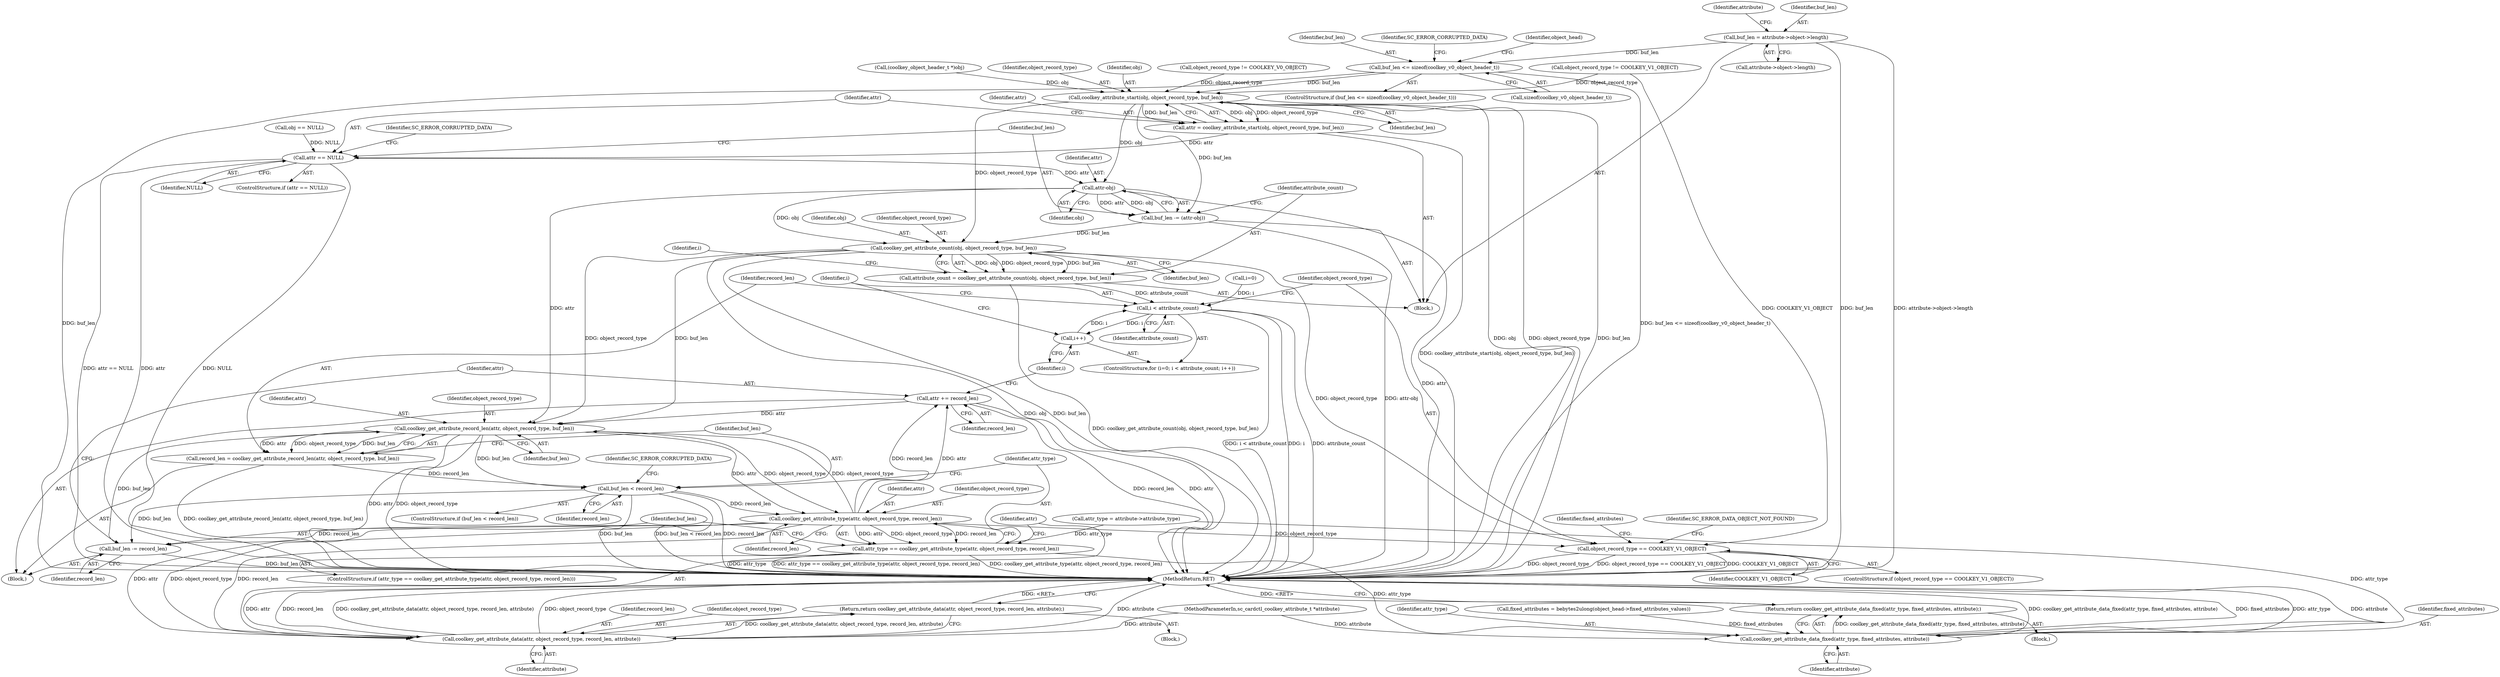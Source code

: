 digraph "0_OpenSC_8fe377e93b4b56060e5bbfb6f3142ceaeca744fa_4@pointer" {
"1000135" [label="(Call,buf_len = attribute->object->length)"];
"1000196" [label="(Call,buf_len <= sizeof(coolkey_v0_object_header_t))"];
"1000226" [label="(Call,coolkey_attribute_start(obj, object_record_type, buf_len))"];
"1000224" [label="(Call,attr = coolkey_attribute_start(obj, object_record_type, buf_len))"];
"1000231" [label="(Call,attr == NULL)"];
"1000239" [label="(Call,attr-obj)"];
"1000237" [label="(Call,buf_len -= (attr-obj))"];
"1000244" [label="(Call,coolkey_get_attribute_count(obj, object_record_type, buf_len))"];
"1000242" [label="(Call,attribute_count = coolkey_get_attribute_count(obj, object_record_type, buf_len))"];
"1000252" [label="(Call,i < attribute_count)"];
"1000255" [label="(Call,i++)"];
"1000261" [label="(Call,coolkey_get_attribute_record_len(attr, object_record_type, buf_len))"];
"1000259" [label="(Call,record_len = coolkey_get_attribute_record_len(attr, object_record_type, buf_len))"];
"1000266" [label="(Call,buf_len < record_len)"];
"1000275" [label="(Call,coolkey_get_attribute_type(attr, object_record_type, record_len))"];
"1000273" [label="(Call,attr_type == coolkey_get_attribute_type(attr, object_record_type, record_len))"];
"1000305" [label="(Call,coolkey_get_attribute_data_fixed(attr_type, fixed_attributes, attribute))"];
"1000304" [label="(Return,return coolkey_get_attribute_data_fixed(attr_type, fixed_attributes, attribute);)"];
"1000281" [label="(Call,coolkey_get_attribute_data(attr, object_record_type, record_len, attribute))"];
"1000280" [label="(Return,return coolkey_get_attribute_data(attr, object_record_type, record_len, attribute);)"];
"1000286" [label="(Call,buf_len -= record_len)"];
"1000289" [label="(Call,attr += record_len)"];
"1000293" [label="(Call,object_record_type == COOLKEY_V1_OBJECT)"];
"1000205" [label="(Call,(coolkey_object_header_t *)obj)"];
"1000287" [label="(Identifier,buf_len)"];
"1000195" [label="(ControlStructure,if (buf_len <= sizeof(coolkey_v0_object_header_t)))"];
"1000227" [label="(Identifier,obj)"];
"1000294" [label="(Identifier,object_record_type)"];
"1000293" [label="(Call,object_record_type == COOLKEY_V1_OBJECT)"];
"1000218" [label="(Call,object_record_type != COOLKEY_V0_OBJECT)"];
"1000307" [label="(Identifier,fixed_attributes)"];
"1000259" [label="(Call,record_len = coolkey_get_attribute_record_len(attr, object_record_type, buf_len))"];
"1000284" [label="(Identifier,record_len)"];
"1000240" [label="(Identifier,attr)"];
"1000161" [label="(Call,obj == NULL)"];
"1000276" [label="(Identifier,attr)"];
"1000281" [label="(Call,coolkey_get_attribute_data(attr, object_record_type, record_len, attribute))"];
"1000272" [label="(ControlStructure,if (attr_type == coolkey_get_attribute_type(attr, object_record_type, record_len)))"];
"1000204" [label="(Identifier,object_head)"];
"1000305" [label="(Call,coolkey_get_attribute_data_fixed(attr_type, fixed_attributes, attribute))"];
"1000295" [label="(Identifier,COOLKEY_V1_OBJECT)"];
"1000248" [label="(ControlStructure,for (i=0; i < attribute_count; i++))"];
"1000290" [label="(Identifier,attr)"];
"1000291" [label="(Identifier,record_len)"];
"1000114" [label="(Block,)"];
"1000273" [label="(Call,attr_type == coolkey_get_attribute_type(attr, object_record_type, record_len))"];
"1000147" [label="(Identifier,attribute)"];
"1000254" [label="(Identifier,attribute_count)"];
"1000253" [label="(Identifier,i)"];
"1000236" [label="(Identifier,SC_ERROR_CORRUPTED_DATA)"];
"1000296" [label="(Block,)"];
"1000113" [label="(MethodParameterIn,sc_cardctl_coolkey_attribute_t *attribute)"];
"1000225" [label="(Identifier,attr)"];
"1000299" [label="(Identifier,fixed_attributes)"];
"1000267" [label="(Identifier,buf_len)"];
"1000285" [label="(Identifier,attribute)"];
"1000288" [label="(Identifier,record_len)"];
"1000250" [label="(Identifier,i)"];
"1000232" [label="(Identifier,attr)"];
"1000238" [label="(Identifier,buf_len)"];
"1000255" [label="(Call,i++)"];
"1000197" [label="(Identifier,buf_len)"];
"1000268" [label="(Identifier,record_len)"];
"1000306" [label="(Identifier,attr_type)"];
"1000274" [label="(Identifier,attr_type)"];
"1000280" [label="(Return,return coolkey_get_attribute_data(attr, object_record_type, record_len, attribute);)"];
"1000249" [label="(Call,i=0)"];
"1000298" [label="(Call,fixed_attributes = bebytes2ulong(object_head->fixed_attributes_values))"];
"1000226" [label="(Call,coolkey_attribute_start(obj, object_record_type, buf_len))"];
"1000233" [label="(Identifier,NULL)"];
"1000237" [label="(Call,buf_len -= (attr-obj))"];
"1000277" [label="(Identifier,object_record_type)"];
"1000241" [label="(Identifier,obj)"];
"1000257" [label="(Block,)"];
"1000252" [label="(Call,i < attribute_count)"];
"1000265" [label="(ControlStructure,if (buf_len < record_len))"];
"1000262" [label="(Identifier,attr)"];
"1000244" [label="(Call,coolkey_get_attribute_count(obj, object_record_type, buf_len))"];
"1000243" [label="(Identifier,attribute_count)"];
"1000137" [label="(Call,attribute->object->length)"];
"1000215" [label="(Call,object_record_type != COOLKEY_V1_OBJECT)"];
"1000198" [label="(Call,sizeof(coolkey_v0_object_header_t))"];
"1000231" [label="(Call,attr == NULL)"];
"1000286" [label="(Call,buf_len -= record_len)"];
"1000230" [label="(ControlStructure,if (attr == NULL))"];
"1000279" [label="(Block,)"];
"1000135" [label="(Call,buf_len = attribute->object->length)"];
"1000282" [label="(Identifier,attr)"];
"1000260" [label="(Identifier,record_len)"];
"1000228" [label="(Identifier,object_record_type)"];
"1000246" [label="(Identifier,object_record_type)"];
"1000245" [label="(Identifier,obj)"];
"1000261" [label="(Call,coolkey_get_attribute_record_len(attr, object_record_type, buf_len))"];
"1000275" [label="(Call,coolkey_get_attribute_type(attr, object_record_type, record_len))"];
"1000229" [label="(Identifier,buf_len)"];
"1000256" [label="(Identifier,i)"];
"1000278" [label="(Identifier,record_len)"];
"1000196" [label="(Call,buf_len <= sizeof(coolkey_v0_object_header_t))"];
"1000117" [label="(Call,attr_type = attribute->attribute_type)"];
"1000224" [label="(Call,attr = coolkey_attribute_start(obj, object_record_type, buf_len))"];
"1000271" [label="(Identifier,SC_ERROR_CORRUPTED_DATA)"];
"1000311" [label="(MethodReturn,RET)"];
"1000202" [label="(Identifier,SC_ERROR_CORRUPTED_DATA)"];
"1000239" [label="(Call,attr-obj)"];
"1000308" [label="(Identifier,attribute)"];
"1000242" [label="(Call,attribute_count = coolkey_get_attribute_count(obj, object_record_type, buf_len))"];
"1000289" [label="(Call,attr += record_len)"];
"1000264" [label="(Identifier,buf_len)"];
"1000292" [label="(ControlStructure,if (object_record_type == COOLKEY_V1_OBJECT))"];
"1000310" [label="(Identifier,SC_ERROR_DATA_OBJECT_NOT_FOUND)"];
"1000304" [label="(Return,return coolkey_get_attribute_data_fixed(attr_type, fixed_attributes, attribute);)"];
"1000247" [label="(Identifier,buf_len)"];
"1000266" [label="(Call,buf_len < record_len)"];
"1000283" [label="(Identifier,object_record_type)"];
"1000263" [label="(Identifier,object_record_type)"];
"1000136" [label="(Identifier,buf_len)"];
"1000135" -> "1000114"  [label="AST: "];
"1000135" -> "1000137"  [label="CFG: "];
"1000136" -> "1000135"  [label="AST: "];
"1000137" -> "1000135"  [label="AST: "];
"1000147" -> "1000135"  [label="CFG: "];
"1000135" -> "1000311"  [label="DDG: buf_len"];
"1000135" -> "1000311"  [label="DDG: attribute->object->length"];
"1000135" -> "1000196"  [label="DDG: buf_len"];
"1000196" -> "1000195"  [label="AST: "];
"1000196" -> "1000198"  [label="CFG: "];
"1000197" -> "1000196"  [label="AST: "];
"1000198" -> "1000196"  [label="AST: "];
"1000202" -> "1000196"  [label="CFG: "];
"1000204" -> "1000196"  [label="CFG: "];
"1000196" -> "1000311"  [label="DDG: buf_len"];
"1000196" -> "1000311"  [label="DDG: buf_len <= sizeof(coolkey_v0_object_header_t)"];
"1000196" -> "1000226"  [label="DDG: buf_len"];
"1000226" -> "1000224"  [label="AST: "];
"1000226" -> "1000229"  [label="CFG: "];
"1000227" -> "1000226"  [label="AST: "];
"1000228" -> "1000226"  [label="AST: "];
"1000229" -> "1000226"  [label="AST: "];
"1000224" -> "1000226"  [label="CFG: "];
"1000226" -> "1000311"  [label="DDG: obj"];
"1000226" -> "1000311"  [label="DDG: object_record_type"];
"1000226" -> "1000311"  [label="DDG: buf_len"];
"1000226" -> "1000224"  [label="DDG: obj"];
"1000226" -> "1000224"  [label="DDG: object_record_type"];
"1000226" -> "1000224"  [label="DDG: buf_len"];
"1000205" -> "1000226"  [label="DDG: obj"];
"1000215" -> "1000226"  [label="DDG: object_record_type"];
"1000218" -> "1000226"  [label="DDG: object_record_type"];
"1000226" -> "1000237"  [label="DDG: buf_len"];
"1000226" -> "1000239"  [label="DDG: obj"];
"1000226" -> "1000244"  [label="DDG: object_record_type"];
"1000224" -> "1000114"  [label="AST: "];
"1000225" -> "1000224"  [label="AST: "];
"1000232" -> "1000224"  [label="CFG: "];
"1000224" -> "1000311"  [label="DDG: coolkey_attribute_start(obj, object_record_type, buf_len)"];
"1000224" -> "1000231"  [label="DDG: attr"];
"1000231" -> "1000230"  [label="AST: "];
"1000231" -> "1000233"  [label="CFG: "];
"1000232" -> "1000231"  [label="AST: "];
"1000233" -> "1000231"  [label="AST: "];
"1000236" -> "1000231"  [label="CFG: "];
"1000238" -> "1000231"  [label="CFG: "];
"1000231" -> "1000311"  [label="DDG: NULL"];
"1000231" -> "1000311"  [label="DDG: attr == NULL"];
"1000231" -> "1000311"  [label="DDG: attr"];
"1000161" -> "1000231"  [label="DDG: NULL"];
"1000231" -> "1000239"  [label="DDG: attr"];
"1000239" -> "1000237"  [label="AST: "];
"1000239" -> "1000241"  [label="CFG: "];
"1000240" -> "1000239"  [label="AST: "];
"1000241" -> "1000239"  [label="AST: "];
"1000237" -> "1000239"  [label="CFG: "];
"1000239" -> "1000311"  [label="DDG: attr"];
"1000239" -> "1000237"  [label="DDG: attr"];
"1000239" -> "1000237"  [label="DDG: obj"];
"1000239" -> "1000244"  [label="DDG: obj"];
"1000239" -> "1000261"  [label="DDG: attr"];
"1000237" -> "1000114"  [label="AST: "];
"1000238" -> "1000237"  [label="AST: "];
"1000243" -> "1000237"  [label="CFG: "];
"1000237" -> "1000311"  [label="DDG: attr-obj"];
"1000237" -> "1000244"  [label="DDG: buf_len"];
"1000244" -> "1000242"  [label="AST: "];
"1000244" -> "1000247"  [label="CFG: "];
"1000245" -> "1000244"  [label="AST: "];
"1000246" -> "1000244"  [label="AST: "];
"1000247" -> "1000244"  [label="AST: "];
"1000242" -> "1000244"  [label="CFG: "];
"1000244" -> "1000311"  [label="DDG: obj"];
"1000244" -> "1000311"  [label="DDG: buf_len"];
"1000244" -> "1000242"  [label="DDG: obj"];
"1000244" -> "1000242"  [label="DDG: object_record_type"];
"1000244" -> "1000242"  [label="DDG: buf_len"];
"1000244" -> "1000261"  [label="DDG: object_record_type"];
"1000244" -> "1000261"  [label="DDG: buf_len"];
"1000244" -> "1000293"  [label="DDG: object_record_type"];
"1000242" -> "1000114"  [label="AST: "];
"1000243" -> "1000242"  [label="AST: "];
"1000250" -> "1000242"  [label="CFG: "];
"1000242" -> "1000311"  [label="DDG: coolkey_get_attribute_count(obj, object_record_type, buf_len)"];
"1000242" -> "1000252"  [label="DDG: attribute_count"];
"1000252" -> "1000248"  [label="AST: "];
"1000252" -> "1000254"  [label="CFG: "];
"1000253" -> "1000252"  [label="AST: "];
"1000254" -> "1000252"  [label="AST: "];
"1000260" -> "1000252"  [label="CFG: "];
"1000294" -> "1000252"  [label="CFG: "];
"1000252" -> "1000311"  [label="DDG: i"];
"1000252" -> "1000311"  [label="DDG: attribute_count"];
"1000252" -> "1000311"  [label="DDG: i < attribute_count"];
"1000249" -> "1000252"  [label="DDG: i"];
"1000255" -> "1000252"  [label="DDG: i"];
"1000252" -> "1000255"  [label="DDG: i"];
"1000255" -> "1000248"  [label="AST: "];
"1000255" -> "1000256"  [label="CFG: "];
"1000256" -> "1000255"  [label="AST: "];
"1000253" -> "1000255"  [label="CFG: "];
"1000261" -> "1000259"  [label="AST: "];
"1000261" -> "1000264"  [label="CFG: "];
"1000262" -> "1000261"  [label="AST: "];
"1000263" -> "1000261"  [label="AST: "];
"1000264" -> "1000261"  [label="AST: "];
"1000259" -> "1000261"  [label="CFG: "];
"1000261" -> "1000311"  [label="DDG: attr"];
"1000261" -> "1000311"  [label="DDG: object_record_type"];
"1000261" -> "1000259"  [label="DDG: attr"];
"1000261" -> "1000259"  [label="DDG: object_record_type"];
"1000261" -> "1000259"  [label="DDG: buf_len"];
"1000289" -> "1000261"  [label="DDG: attr"];
"1000275" -> "1000261"  [label="DDG: object_record_type"];
"1000286" -> "1000261"  [label="DDG: buf_len"];
"1000261" -> "1000266"  [label="DDG: buf_len"];
"1000261" -> "1000275"  [label="DDG: attr"];
"1000261" -> "1000275"  [label="DDG: object_record_type"];
"1000259" -> "1000257"  [label="AST: "];
"1000260" -> "1000259"  [label="AST: "];
"1000267" -> "1000259"  [label="CFG: "];
"1000259" -> "1000311"  [label="DDG: coolkey_get_attribute_record_len(attr, object_record_type, buf_len)"];
"1000259" -> "1000266"  [label="DDG: record_len"];
"1000266" -> "1000265"  [label="AST: "];
"1000266" -> "1000268"  [label="CFG: "];
"1000267" -> "1000266"  [label="AST: "];
"1000268" -> "1000266"  [label="AST: "];
"1000271" -> "1000266"  [label="CFG: "];
"1000274" -> "1000266"  [label="CFG: "];
"1000266" -> "1000311"  [label="DDG: record_len"];
"1000266" -> "1000311"  [label="DDG: buf_len"];
"1000266" -> "1000311"  [label="DDG: buf_len < record_len"];
"1000266" -> "1000275"  [label="DDG: record_len"];
"1000266" -> "1000286"  [label="DDG: buf_len"];
"1000275" -> "1000273"  [label="AST: "];
"1000275" -> "1000278"  [label="CFG: "];
"1000276" -> "1000275"  [label="AST: "];
"1000277" -> "1000275"  [label="AST: "];
"1000278" -> "1000275"  [label="AST: "];
"1000273" -> "1000275"  [label="CFG: "];
"1000275" -> "1000273"  [label="DDG: attr"];
"1000275" -> "1000273"  [label="DDG: object_record_type"];
"1000275" -> "1000273"  [label="DDG: record_len"];
"1000275" -> "1000281"  [label="DDG: attr"];
"1000275" -> "1000281"  [label="DDG: object_record_type"];
"1000275" -> "1000281"  [label="DDG: record_len"];
"1000275" -> "1000286"  [label="DDG: record_len"];
"1000275" -> "1000289"  [label="DDG: record_len"];
"1000275" -> "1000289"  [label="DDG: attr"];
"1000275" -> "1000293"  [label="DDG: object_record_type"];
"1000273" -> "1000272"  [label="AST: "];
"1000274" -> "1000273"  [label="AST: "];
"1000282" -> "1000273"  [label="CFG: "];
"1000287" -> "1000273"  [label="CFG: "];
"1000273" -> "1000311"  [label="DDG: coolkey_get_attribute_type(attr, object_record_type, record_len)"];
"1000273" -> "1000311"  [label="DDG: attr_type"];
"1000273" -> "1000311"  [label="DDG: attr_type == coolkey_get_attribute_type(attr, object_record_type, record_len)"];
"1000117" -> "1000273"  [label="DDG: attr_type"];
"1000273" -> "1000305"  [label="DDG: attr_type"];
"1000305" -> "1000304"  [label="AST: "];
"1000305" -> "1000308"  [label="CFG: "];
"1000306" -> "1000305"  [label="AST: "];
"1000307" -> "1000305"  [label="AST: "];
"1000308" -> "1000305"  [label="AST: "];
"1000304" -> "1000305"  [label="CFG: "];
"1000305" -> "1000311"  [label="DDG: coolkey_get_attribute_data_fixed(attr_type, fixed_attributes, attribute)"];
"1000305" -> "1000311"  [label="DDG: fixed_attributes"];
"1000305" -> "1000311"  [label="DDG: attr_type"];
"1000305" -> "1000311"  [label="DDG: attribute"];
"1000305" -> "1000304"  [label="DDG: coolkey_get_attribute_data_fixed(attr_type, fixed_attributes, attribute)"];
"1000117" -> "1000305"  [label="DDG: attr_type"];
"1000298" -> "1000305"  [label="DDG: fixed_attributes"];
"1000113" -> "1000305"  [label="DDG: attribute"];
"1000304" -> "1000296"  [label="AST: "];
"1000311" -> "1000304"  [label="CFG: "];
"1000304" -> "1000311"  [label="DDG: <RET>"];
"1000281" -> "1000280"  [label="AST: "];
"1000281" -> "1000285"  [label="CFG: "];
"1000282" -> "1000281"  [label="AST: "];
"1000283" -> "1000281"  [label="AST: "];
"1000284" -> "1000281"  [label="AST: "];
"1000285" -> "1000281"  [label="AST: "];
"1000280" -> "1000281"  [label="CFG: "];
"1000281" -> "1000311"  [label="DDG: attribute"];
"1000281" -> "1000311"  [label="DDG: attr"];
"1000281" -> "1000311"  [label="DDG: record_len"];
"1000281" -> "1000311"  [label="DDG: coolkey_get_attribute_data(attr, object_record_type, record_len, attribute)"];
"1000281" -> "1000311"  [label="DDG: object_record_type"];
"1000281" -> "1000280"  [label="DDG: coolkey_get_attribute_data(attr, object_record_type, record_len, attribute)"];
"1000113" -> "1000281"  [label="DDG: attribute"];
"1000280" -> "1000279"  [label="AST: "];
"1000311" -> "1000280"  [label="CFG: "];
"1000280" -> "1000311"  [label="DDG: <RET>"];
"1000286" -> "1000257"  [label="AST: "];
"1000286" -> "1000288"  [label="CFG: "];
"1000287" -> "1000286"  [label="AST: "];
"1000288" -> "1000286"  [label="AST: "];
"1000290" -> "1000286"  [label="CFG: "];
"1000286" -> "1000311"  [label="DDG: buf_len"];
"1000289" -> "1000257"  [label="AST: "];
"1000289" -> "1000291"  [label="CFG: "];
"1000290" -> "1000289"  [label="AST: "];
"1000291" -> "1000289"  [label="AST: "];
"1000256" -> "1000289"  [label="CFG: "];
"1000289" -> "1000311"  [label="DDG: record_len"];
"1000289" -> "1000311"  [label="DDG: attr"];
"1000293" -> "1000292"  [label="AST: "];
"1000293" -> "1000295"  [label="CFG: "];
"1000294" -> "1000293"  [label="AST: "];
"1000295" -> "1000293"  [label="AST: "];
"1000299" -> "1000293"  [label="CFG: "];
"1000310" -> "1000293"  [label="CFG: "];
"1000293" -> "1000311"  [label="DDG: object_record_type"];
"1000293" -> "1000311"  [label="DDG: object_record_type == COOLKEY_V1_OBJECT"];
"1000293" -> "1000311"  [label="DDG: COOLKEY_V1_OBJECT"];
"1000215" -> "1000293"  [label="DDG: COOLKEY_V1_OBJECT"];
}
